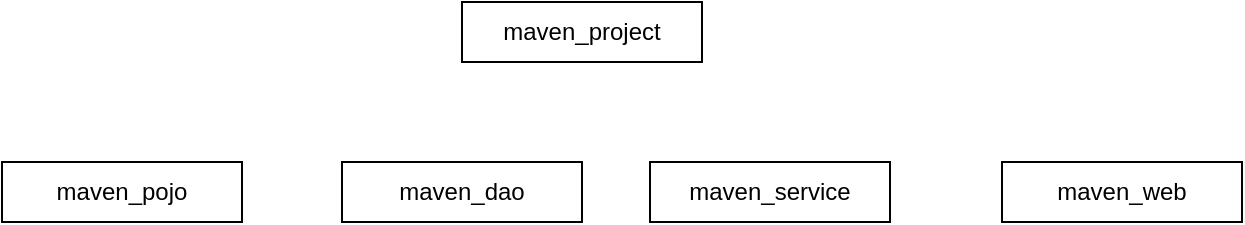 <mxfile version="20.2.3" type="github">
  <diagram id="C5RBs43oDa-KdzZeNtuy" name="Page-1">
    <mxGraphModel dx="1422" dy="752" grid="1" gridSize="10" guides="1" tooltips="1" connect="1" arrows="1" fold="1" page="1" pageScale="1" pageWidth="827" pageHeight="1169" math="0" shadow="0">
      <root>
        <mxCell id="WIyWlLk6GJQsqaUBKTNV-0" />
        <mxCell id="WIyWlLk6GJQsqaUBKTNV-1" parent="WIyWlLk6GJQsqaUBKTNV-0" />
        <mxCell id="tIEPM-rOy1HqG1q133Rz-0" value="&lt;div&gt;maven_dao&lt;/div&gt;" style="rounded=0;whiteSpace=wrap;html=1;" vertex="1" parent="WIyWlLk6GJQsqaUBKTNV-1">
          <mxGeometry x="260" y="280" width="120" height="30" as="geometry" />
        </mxCell>
        <mxCell id="tIEPM-rOy1HqG1q133Rz-4" value="maven_pojo" style="rounded=0;whiteSpace=wrap;html=1;" vertex="1" parent="WIyWlLk6GJQsqaUBKTNV-1">
          <mxGeometry x="90" y="280" width="120" height="30" as="geometry" />
        </mxCell>
        <mxCell id="tIEPM-rOy1HqG1q133Rz-5" value="maven_project" style="rounded=0;whiteSpace=wrap;html=1;" vertex="1" parent="WIyWlLk6GJQsqaUBKTNV-1">
          <mxGeometry x="320" y="200" width="120" height="30" as="geometry" />
        </mxCell>
        <mxCell id="tIEPM-rOy1HqG1q133Rz-6" value="maven_service" style="rounded=0;whiteSpace=wrap;html=1;" vertex="1" parent="WIyWlLk6GJQsqaUBKTNV-1">
          <mxGeometry x="414" y="280" width="120" height="30" as="geometry" />
        </mxCell>
        <mxCell id="tIEPM-rOy1HqG1q133Rz-7" value="maven_web" style="rounded=0;whiteSpace=wrap;html=1;" vertex="1" parent="WIyWlLk6GJQsqaUBKTNV-1">
          <mxGeometry x="590" y="280" width="120" height="30" as="geometry" />
        </mxCell>
      </root>
    </mxGraphModel>
  </diagram>
</mxfile>

